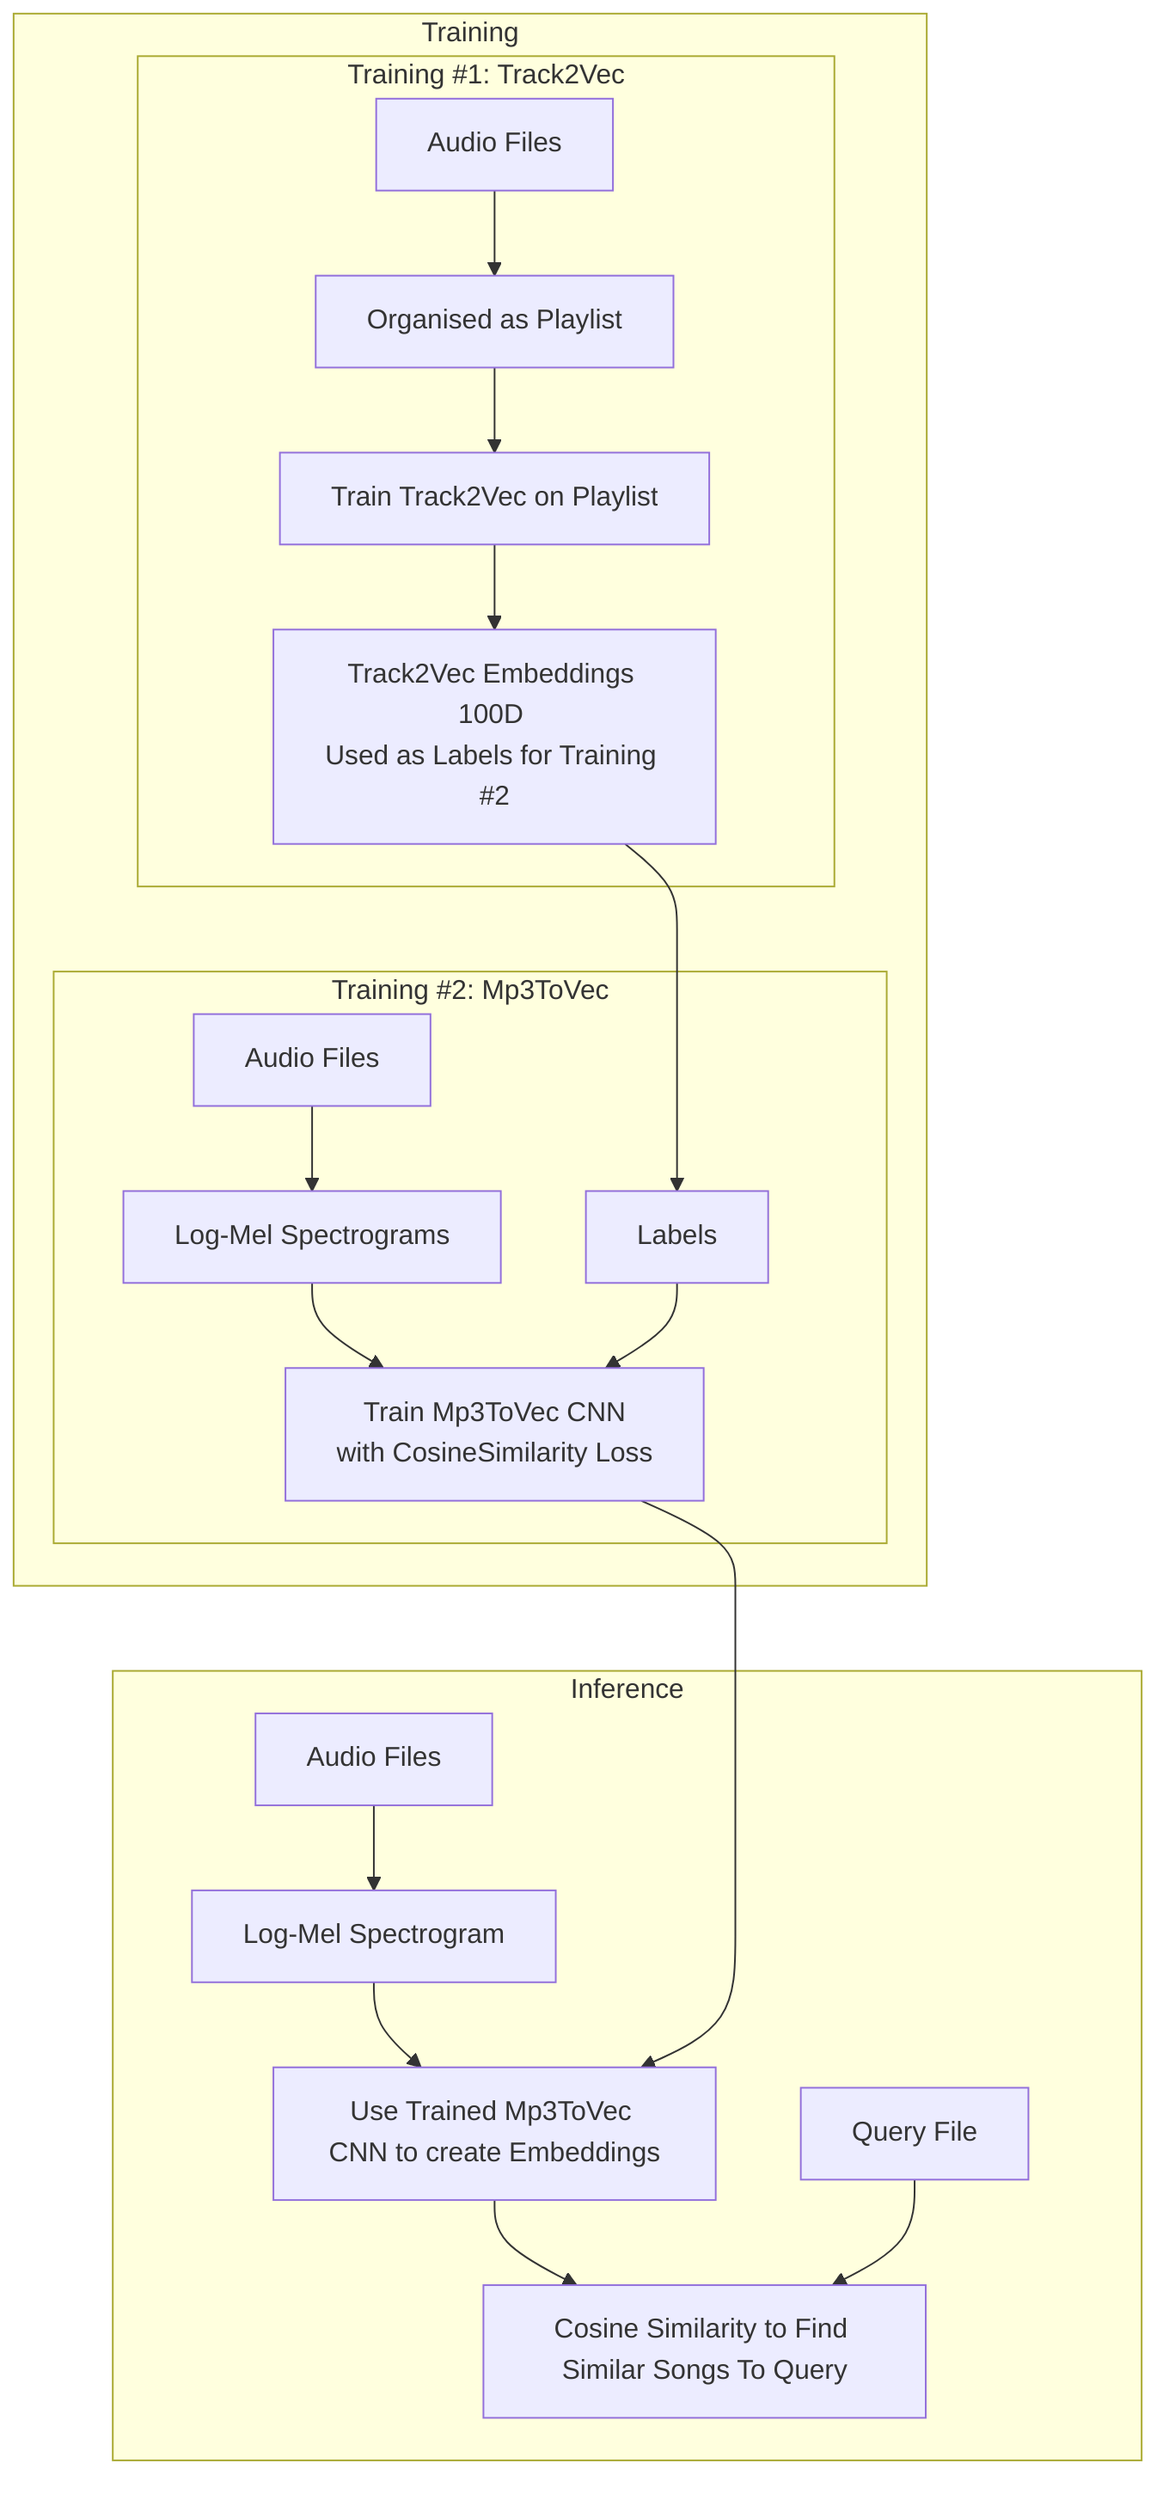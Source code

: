 flowchart
  %% === Training #1: Track2Vec ===
  subgraph T1[Training #1: Track2Vec]
    A1[Audio Files] --> B1[Organised as Playlist]
    B1 --> B2[Train Track2Vec on Playlist]
    B2 --> C[Track2Vec Embeddings 100D \nUsed as Labels for Training #2]
  end


  %% === Training #2: Mp3ToVec ===
  subgraph T2[Training #2: Mp3ToVec]
    D1[Audio Files] --> E1[Log-Mel Spectrograms]
    C --> F1[Labels]
    E1 --> G1[Train Mp3ToVec CNN\nwith CosineSimilarity Loss]
    F1 --> G1
  end


  %% === Inference ===
  subgraph INF[Inference]
    I1[Audio Files] --> I2[Log-Mel Spectrogram]
    I2 --> I3[Use Trained Mp3ToVec CNN to create Embeddings]
    G1 --> I3
    I4[Query File]
    I3 --> I5
    I4 --> I5[Cosine Similarity to Find Similar Songs To Query]
  end

    subgraph t[Training]
        T1
        T2

    end
  %% === Force subgraph order ===
  C --> D1
  G1 --> I1
  linkStyle 12,13 stroke:transparent;